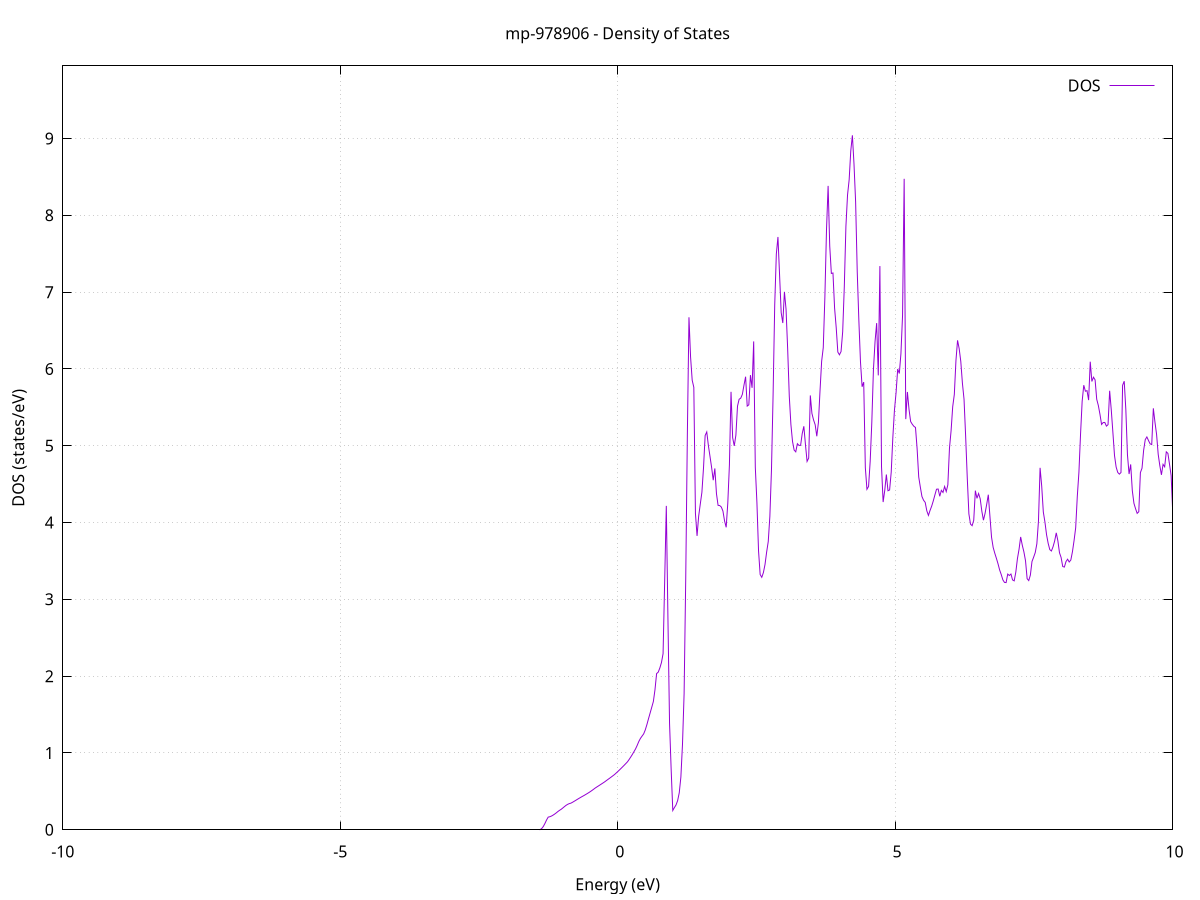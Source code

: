set title 'mp-978906 - Density of States'
set xlabel 'Energy (eV)'
set ylabel 'DOS (states/eV)'
set grid
set xrange [-10:10]
set yrange [0:9.946]
set xzeroaxis lt -1
set terminal png size 800,600
set output 'mp-978906_dos_gnuplot.png'
plot '-' using 1:2 with lines title 'DOS'
-39.774800 0.000000
-39.745600 0.000000
-39.716400 0.000000
-39.687300 0.000000
-39.658100 0.000000
-39.629000 0.000000
-39.599800 0.000000
-39.570600 0.000000
-39.541500 0.000000
-39.512300 0.000000
-39.483200 0.000000
-39.454000 0.000000
-39.424800 0.000000
-39.395700 0.000000
-39.366500 0.000000
-39.337300 0.000000
-39.308200 0.000000
-39.279000 0.000000
-39.249900 0.000000
-39.220700 0.000000
-39.191500 0.000000
-39.162400 0.000000
-39.133200 0.000000
-39.104000 0.000000
-39.074900 0.000000
-39.045700 0.000000
-39.016600 0.000000
-38.987400 0.000000
-38.958200 0.000000
-38.929100 0.000000
-38.899900 0.000000
-38.870700 0.000000
-38.841600 0.000000
-38.812400 0.000000
-38.783300 0.000000
-38.754100 0.000000
-38.724900 0.000000
-38.695800 0.000000
-38.666600 0.000000
-38.637500 0.000000
-38.608300 0.000000
-38.579100 0.000000
-38.550000 0.000000
-38.520800 0.000000
-38.491600 0.000000
-38.462500 0.000000
-38.433300 0.000000
-38.404200 0.000000
-38.375000 0.000000
-38.345800 0.000000
-38.316700 0.000000
-38.287500 0.000000
-38.258300 0.000000
-38.229200 0.000000
-38.200000 0.000000
-38.170900 0.000000
-38.141700 0.000000
-38.112500 0.000000
-38.083400 0.000000
-38.054200 0.000000
-38.025100 0.000000
-37.995900 0.000000
-37.966700 0.000000
-37.937600 0.000000
-37.908400 0.000000
-37.879200 0.000000
-37.850100 0.000000
-37.820900 0.000000
-37.791800 0.000000
-37.762600 0.000000
-37.733400 0.000000
-37.704300 0.000000
-37.675100 0.000000
-37.645900 0.000000
-37.616800 0.000000
-37.587600 0.000000
-37.558500 0.000000
-37.529300 0.000000
-37.500100 0.000000
-37.471000 0.000000
-37.441800 0.000000
-37.412600 0.000000
-37.383500 0.000000
-37.354300 0.000000
-37.325200 0.000000
-37.296000 0.000000
-37.266800 0.000000
-37.237700 0.000000
-37.208500 0.000000
-37.179400 0.000000
-37.150200 0.000000
-37.121000 3.812500
-37.091900 32.542500
-37.062700 7.372000
-37.033500 96.066900
-37.004400 0.000000
-36.975200 0.000000
-36.946100 0.000000
-36.916900 0.000000
-36.887700 0.000000
-36.858600 0.000000
-36.829400 0.000000
-36.800200 0.000000
-36.771100 0.000000
-36.741900 0.000000
-36.712800 0.000000
-36.683600 0.000000
-36.654400 0.000000
-36.625300 0.000000
-36.596100 0.000000
-36.567000 0.000000
-36.537800 0.000000
-36.508600 0.000000
-36.479500 0.000000
-36.450300 0.000000
-36.421100 0.000000
-36.392000 0.000000
-36.362800 0.000000
-36.333700 0.000000
-36.304500 0.000000
-36.275300 0.000000
-36.246200 0.000000
-36.217000 0.000000
-36.187800 0.000000
-36.158700 0.000000
-36.129500 0.000000
-36.100400 0.000000
-36.071200 0.000000
-36.042000 0.000000
-36.012900 0.000000
-35.983700 0.000000
-35.954500 0.000000
-35.925400 0.000000
-35.896200 0.000000
-35.867100 0.000000
-35.837900 0.000000
-35.808700 0.000000
-35.779600 0.000000
-35.750400 0.000000
-35.721300 0.000000
-35.692100 0.000000
-35.662900 0.000000
-35.633800 0.000000
-35.604600 0.000000
-35.575400 0.000000
-35.546300 0.000000
-35.517100 0.000000
-35.488000 0.000000
-35.458800 0.000000
-35.429600 0.000000
-35.400500 0.000000
-35.371300 0.000000
-35.342100 0.000000
-35.313000 0.000000
-35.283800 0.000000
-35.254700 0.000000
-35.225500 0.000000
-35.196300 0.000000
-35.167200 0.000000
-35.138000 0.000000
-35.108900 0.000000
-35.079700 0.000000
-35.050500 0.000000
-35.021400 0.000000
-34.992200 0.000000
-34.963000 0.000000
-34.933900 0.000000
-34.904700 0.000000
-34.875600 0.000000
-34.846400 0.000000
-34.817200 0.000000
-34.788100 0.000000
-34.758900 0.000000
-34.729700 0.000000
-34.700600 0.000000
-34.671400 0.000000
-34.642300 0.000000
-34.613100 0.000000
-34.583900 0.000000
-34.554800 0.000000
-34.525600 0.000000
-34.496400 0.000000
-34.467300 0.000000
-34.438100 0.000000
-34.409000 0.000000
-34.379800 0.000000
-34.350600 0.000000
-34.321500 0.000000
-34.292300 0.000000
-34.263200 0.000000
-34.234000 0.000000
-34.204800 0.000000
-34.175700 0.000000
-34.146500 0.000000
-34.117300 0.000000
-34.088200 0.000000
-34.059000 0.000000
-34.029900 0.000000
-34.000700 0.000000
-33.971500 0.000000
-33.942400 0.000000
-33.913200 0.000000
-33.884000 0.000000
-33.854900 0.000000
-33.825700 0.000000
-33.796600 0.000000
-33.767400 0.000000
-33.738200 0.000000
-33.709100 0.000000
-33.679900 0.000000
-33.650800 0.000000
-33.621600 0.000000
-33.592400 0.000000
-33.563300 0.000000
-33.534100 0.000000
-33.504900 0.000000
-33.475800 0.000000
-33.446600 0.000000
-33.417500 0.000000
-33.388300 0.000000
-33.359100 0.000000
-33.330000 0.000000
-33.300800 0.000000
-33.271600 0.000000
-33.242500 0.000000
-33.213300 0.000000
-33.184200 0.000000
-33.155000 0.000000
-33.125800 0.000000
-33.096700 0.000000
-33.067500 0.000000
-33.038300 0.000000
-33.009200 0.000000
-32.980000 0.000000
-32.950900 0.000000
-32.921700 0.000000
-32.892500 0.000000
-32.863400 0.000000
-32.834200 0.000000
-32.805100 0.000000
-32.775900 0.000000
-32.746700 0.000000
-32.717600 0.000000
-32.688400 0.000000
-32.659200 0.000000
-32.630100 0.000000
-32.600900 0.000000
-32.571800 0.000000
-32.542600 0.000000
-32.513400 0.000000
-32.484300 0.000000
-32.455100 0.000000
-32.425900 0.000000
-32.396800 0.000000
-32.367600 0.000000
-32.338500 0.000000
-32.309300 0.000000
-32.280100 0.000000
-32.251000 0.000000
-32.221800 0.000000
-32.192700 0.000000
-32.163500 0.000000
-32.134300 0.000000
-32.105200 0.000000
-32.076000 0.000000
-32.046800 0.000000
-32.017700 0.000000
-31.988500 0.000000
-31.959400 0.000000
-31.930200 0.000000
-31.901000 0.000000
-31.871900 0.000000
-31.842700 0.000000
-31.813500 0.000000
-31.784400 0.000000
-31.755200 0.000000
-31.726100 0.000000
-31.696900 0.000000
-31.667700 0.000000
-31.638600 0.000000
-31.609400 0.000000
-31.580200 0.000000
-31.551100 0.000000
-31.521900 0.000000
-31.492800 0.000000
-31.463600 0.000000
-31.434400 0.000000
-31.405300 0.000000
-31.376100 0.000000
-31.347000 0.000000
-31.317800 0.000000
-31.288600 0.000000
-31.259500 0.000000
-31.230300 0.000000
-31.201100 0.000000
-31.172000 0.000000
-31.142800 0.000000
-31.113700 0.000000
-31.084500 0.000000
-31.055300 0.000000
-31.026200 0.000000
-30.997000 0.000000
-30.967800 0.000000
-30.938700 0.000000
-30.909500 0.000000
-30.880400 0.000000
-30.851200 0.000000
-30.822000 0.000000
-30.792900 0.000000
-30.763700 0.000000
-30.734600 0.000000
-30.705400 0.000000
-30.676200 0.000000
-30.647100 0.000000
-30.617900 0.000000
-30.588700 0.000000
-30.559600 0.000000
-30.530400 0.000000
-30.501300 0.000000
-30.472100 0.000000
-30.442900 0.000000
-30.413800 0.000000
-30.384600 0.000000
-30.355400 0.000000
-30.326300 0.000000
-30.297100 0.000000
-30.268000 0.000000
-30.238800 0.000000
-30.209600 0.000000
-30.180500 0.000000
-30.151300 0.000000
-30.122100 0.000000
-30.093000 0.000000
-30.063800 0.000000
-30.034700 0.000000
-30.005500 0.000000
-29.976300 0.000000
-29.947200 0.000000
-29.918000 0.000000
-29.888900 0.000000
-29.859700 0.000000
-29.830500 0.000000
-29.801400 0.000000
-29.772200 0.000000
-29.743000 0.000000
-29.713900 0.000000
-29.684700 0.000000
-29.655600 0.000000
-29.626400 0.000000
-29.597200 0.000000
-29.568100 0.000000
-29.538900 0.000000
-29.509700 0.000000
-29.480600 0.000000
-29.451400 0.000000
-29.422300 0.000000
-29.393100 0.000000
-29.363900 0.000000
-29.334800 0.000000
-29.305600 0.000000
-29.276500 0.000000
-29.247300 0.000000
-29.218100 0.000000
-29.189000 0.000000
-29.159800 0.000000
-29.130600 0.000000
-29.101500 0.000000
-29.072300 0.000000
-29.043200 0.000000
-29.014000 0.000000
-28.984800 0.000000
-28.955700 0.000000
-28.926500 0.000000
-28.897300 0.000000
-28.868200 0.000000
-28.839000 0.000000
-28.809900 0.000000
-28.780700 0.000000
-28.751500 0.000000
-28.722400 0.000000
-28.693200 0.000000
-28.664000 0.000000
-28.634900 0.000000
-28.605700 0.000000
-28.576600 0.000000
-28.547400 0.000000
-28.518200 0.000000
-28.489100 0.000000
-28.459900 0.000000
-28.430800 0.000000
-28.401600 0.000000
-28.372400 0.000000
-28.343300 0.000000
-28.314100 0.000000
-28.284900 0.000000
-28.255800 0.000000
-28.226600 0.000000
-28.197500 0.000000
-28.168300 0.000000
-28.139100 0.000000
-28.110000 0.000000
-28.080800 0.000000
-28.051600 0.000000
-28.022500 0.000000
-27.993300 0.000000
-27.964200 0.000000
-27.935000 0.000000
-27.905800 0.000000
-27.876700 0.000000
-27.847500 0.000000
-27.818400 0.000000
-27.789200 0.000000
-27.760000 0.000000
-27.730900 0.000000
-27.701700 0.000000
-27.672500 0.000000
-27.643400 0.000000
-27.614200 0.000000
-27.585100 0.000000
-27.555900 0.000000
-27.526700 0.000000
-27.497600 0.000000
-27.468400 0.000000
-27.439200 0.000000
-27.410100 0.000000
-27.380900 0.000000
-27.351800 0.000000
-27.322600 0.000000
-27.293400 0.000000
-27.264300 0.000000
-27.235100 0.000000
-27.205900 0.000000
-27.176800 0.000000
-27.147600 0.000000
-27.118500 0.000000
-27.089300 0.000000
-27.060100 0.000000
-27.031000 0.000000
-27.001800 0.000000
-26.972700 0.000000
-26.943500 0.000000
-26.914300 0.000000
-26.885200 0.000000
-26.856000 0.000000
-26.826800 0.000000
-26.797700 0.000000
-26.768500 0.000000
-26.739400 0.000000
-26.710200 0.000000
-26.681000 0.000000
-26.651900 0.000000
-26.622700 0.000000
-26.593500 0.000000
-26.564400 0.000000
-26.535200 0.000000
-26.506100 0.000000
-26.476900 0.000000
-26.447700 0.000000
-26.418600 0.000000
-26.389400 0.000000
-26.360300 0.000000
-26.331100 0.000000
-26.301900 0.000000
-26.272800 0.000000
-26.243600 0.000000
-26.214400 0.000000
-26.185300 0.000000
-26.156100 0.000000
-26.127000 0.000000
-26.097800 0.000000
-26.068600 0.000000
-26.039500 0.000000
-26.010300 0.000000
-25.981100 0.000000
-25.952000 0.000000
-25.922800 0.000000
-25.893700 0.000000
-25.864500 0.000000
-25.835300 0.000000
-25.806200 0.000000
-25.777000 0.000000
-25.747800 0.000000
-25.718700 0.000000
-25.689500 0.000000
-25.660400 0.000000
-25.631200 0.000000
-25.602000 0.000000
-25.572900 0.000000
-25.543700 0.000000
-25.514600 0.000000
-25.485400 0.000000
-25.456200 0.000000
-25.427100 0.000000
-25.397900 0.000000
-25.368700 0.000000
-25.339600 0.000000
-25.310400 0.000000
-25.281300 0.000000
-25.252100 0.000000
-25.222900 0.000000
-25.193800 0.000000
-25.164600 0.000000
-25.135400 0.000000
-25.106300 0.000000
-25.077100 0.000000
-25.048000 0.000000
-25.018800 0.000000
-24.989600 0.000000
-24.960500 0.000000
-24.931300 0.000000
-24.902200 0.000000
-24.873000 0.000000
-24.843800 0.000000
-24.814700 0.000000
-24.785500 0.000000
-24.756300 0.000000
-24.727200 0.000000
-24.698000 0.000000
-24.668900 0.000000
-24.639700 0.000000
-24.610500 0.000000
-24.581400 0.000000
-24.552200 0.000000
-24.523000 0.000000
-24.493900 0.000000
-24.464700 0.000000
-24.435600 0.000000
-24.406400 0.000000
-24.377200 0.000000
-24.348100 0.000000
-24.318900 0.000000
-24.289700 0.000000
-24.260600 0.000000
-24.231400 0.000000
-24.202300 0.000000
-24.173100 0.000000
-24.143900 0.000000
-24.114800 0.000000
-24.085600 0.000000
-24.056500 0.000000
-24.027300 0.000000
-23.998100 0.000000
-23.969000 0.000000
-23.939800 0.000000
-23.910600 0.000000
-23.881500 0.000000
-23.852300 0.000000
-23.823200 0.000000
-23.794000 0.000000
-23.764800 0.000000
-23.735700 0.000000
-23.706500 0.000000
-23.677300 0.000000
-23.648200 0.000000
-23.619000 0.000000
-23.589900 0.000000
-23.560700 0.000000
-23.531500 0.000000
-23.502400 0.000000
-23.473200 0.000000
-23.444100 0.000000
-23.414900 0.000000
-23.385700 0.000000
-23.356600 0.000000
-23.327400 0.000000
-23.298200 0.000000
-23.269100 0.000000
-23.239900 0.000000
-23.210800 0.000000
-23.181600 0.000000
-23.152400 0.000000
-23.123300 0.000000
-23.094100 0.000000
-23.064900 0.000000
-23.035800 0.000000
-23.006600 0.000000
-22.977500 0.000000
-22.948300 0.000000
-22.919100 0.000000
-22.890000 0.000000
-22.860800 0.000000
-22.831600 0.000000
-22.802500 0.000000
-22.773300 0.000000
-22.744200 0.000000
-22.715000 0.000000
-22.685800 0.000000
-22.656700 0.000000
-22.627500 0.000000
-22.598400 0.000000
-22.569200 0.000000
-22.540000 0.000000
-22.510900 0.000000
-22.481700 0.000000
-22.452500 0.000000
-22.423400 0.000000
-22.394200 0.000000
-22.365100 0.000000
-22.335900 0.000000
-22.306700 0.000000
-22.277600 0.000000
-22.248400 0.000000
-22.219200 0.000000
-22.190100 0.000000
-22.160900 0.000000
-22.131800 0.000000
-22.102600 0.000000
-22.073400 0.000000
-22.044300 0.000000
-22.015100 0.000000
-21.986000 0.000000
-21.956800 0.000000
-21.927600 0.000000
-21.898500 0.000000
-21.869300 0.000000
-21.840100 0.000000
-21.811000 0.000000
-21.781800 0.000000
-21.752700 0.000000
-21.723500 0.000000
-21.694300 0.000000
-21.665200 0.000000
-21.636000 0.000000
-21.606800 0.000000
-21.577700 0.000000
-21.548500 0.000000
-21.519400 0.000000
-21.490200 0.000000
-21.461000 0.000000
-21.431900 0.000000
-21.402700 0.000000
-21.373500 0.000000
-21.344400 0.000000
-21.315200 0.000000
-21.286100 0.000000
-21.256900 0.000000
-21.227700 0.000000
-21.198600 0.000000
-21.169400 0.000000
-21.140300 0.000000
-21.111100 0.000000
-21.081900 0.000000
-21.052800 0.000000
-21.023600 0.000000
-20.994400 0.000000
-20.965300 0.000000
-20.936100 0.000000
-20.907000 0.000000
-20.877800 0.000000
-20.848600 0.000000
-20.819500 0.000000
-20.790300 0.000000
-20.761100 0.000000
-20.732000 0.000000
-20.702800 0.000000
-20.673700 0.000000
-20.644500 0.000000
-20.615300 0.000000
-20.586200 0.000000
-20.557000 0.000000
-20.527900 0.000000
-20.498700 0.000000
-20.469500 0.000000
-20.440400 0.000000
-20.411200 0.000000
-20.382000 0.000000
-20.352900 0.000000
-20.323700 0.000000
-20.294600 311.128800
-20.265400 0.000000
-20.236200 0.000000
-20.207100 0.000000
-20.177900 0.000000
-20.148700 0.000000
-20.119600 0.000000
-20.090400 0.000000
-20.061300 0.000000
-20.032100 0.000000
-20.002900 0.000000
-19.973800 0.000000
-19.944600 0.000000
-19.915400 0.000000
-19.886300 0.000000
-19.857100 0.000000
-19.828000 0.000000
-19.798800 0.000000
-19.769600 0.000000
-19.740500 0.000000
-19.711300 0.000000
-19.682200 0.000000
-19.653000 0.000000
-19.623800 0.000000
-19.594700 0.000000
-19.565500 0.000000
-19.536300 0.000000
-19.507200 0.000000
-19.478000 0.000000
-19.448900 0.000000
-19.419700 0.000000
-19.390500 0.000000
-19.361400 0.000000
-19.332200 0.000000
-19.303000 0.000000
-19.273900 0.000000
-19.244700 0.000000
-19.215600 0.000000
-19.186400 0.000000
-19.157200 0.000000
-19.128100 0.000000
-19.098900 0.000000
-19.069800 0.000000
-19.040600 0.000000
-19.011400 0.000000
-18.982300 0.000000
-18.953100 0.000000
-18.923900 0.000000
-18.894800 0.000000
-18.865600 0.000000
-18.836500 0.000000
-18.807300 0.000000
-18.778100 0.000000
-18.749000 0.000000
-18.719800 0.000000
-18.690600 0.000000
-18.661500 0.000000
-18.632300 0.000000
-18.603200 0.000000
-18.574000 0.000000
-18.544800 0.000000
-18.515700 0.000000
-18.486500 0.000000
-18.457400 0.000000
-18.428200 0.000000
-18.399000 0.000000
-18.369900 0.000000
-18.340700 0.000000
-18.311500 0.000000
-18.282400 0.000000
-18.253200 0.000000
-18.224100 0.000000
-18.194900 0.000000
-18.165700 0.000000
-18.136600 0.000000
-18.107400 0.000000
-18.078200 0.000000
-18.049100 0.000000
-18.019900 0.000000
-17.990800 0.000000
-17.961600 0.000000
-17.932400 0.000000
-17.903300 0.000000
-17.874100 0.000000
-17.844900 0.000000
-17.815800 0.000000
-17.786600 0.000000
-17.757500 0.000000
-17.728300 0.000000
-17.699100 0.000000
-17.670000 0.000000
-17.640800 0.000000
-17.611700 0.000000
-17.582500 0.000000
-17.553300 0.000000
-17.524200 0.000000
-17.495000 0.000000
-17.465800 0.000000
-17.436700 0.000000
-17.407500 0.000000
-17.378400 0.000000
-17.349200 0.000000
-17.320000 0.000000
-17.290900 0.000000
-17.261700 0.000000
-17.232500 0.000000
-17.203400 0.000000
-17.174200 0.000000
-17.145100 0.000000
-17.115900 0.000000
-17.086700 5.254600
-17.057600 6.372500
-17.028400 8.262700
-16.999300 15.460000
-16.970100 17.536000
-16.940900 20.964200
-16.911800 20.530200
-16.882600 25.375600
-16.853400 28.435200
-16.824300 31.045600
-16.795100 18.021500
-16.766000 6.447300
-16.736800 10.710300
-16.707600 20.109900
-16.678500 21.304500
-16.649300 16.212800
-16.620100 24.222500
-16.591000 27.471800
-16.561800 22.406700
-16.532700 24.038500
-16.503500 18.926400
-16.474300 26.835500
-16.445200 37.973000
-16.416000 25.794400
-16.386800 33.434700
-16.357700 53.871600
-16.328500 37.955400
-16.299400 0.000000
-16.270200 0.000000
-16.241000 0.000000
-16.211900 0.000000
-16.182700 0.000000
-16.153600 0.000000
-16.124400 0.000000
-16.095200 0.000000
-16.066100 0.000000
-16.036900 0.000000
-16.007700 0.000000
-15.978600 0.000000
-15.949400 0.000000
-15.920300 0.000000
-15.891100 0.000000
-15.861900 0.000000
-15.832800 0.000000
-15.803600 0.000000
-15.774400 0.000000
-15.745300 0.000000
-15.716100 0.000000
-15.687000 0.000000
-15.657800 0.000000
-15.628600 0.000000
-15.599500 0.000000
-15.570300 0.000000
-15.541200 0.000000
-15.512000 0.000000
-15.482800 0.000000
-15.453700 0.000000
-15.424500 0.000000
-15.395300 0.000000
-15.366200 0.000000
-15.337000 0.000000
-15.307900 0.000000
-15.278700 0.000000
-15.249500 0.000000
-15.220400 0.000000
-15.191200 0.000000
-15.162000 0.000000
-15.132900 0.000000
-15.103700 0.000000
-15.074600 0.000000
-15.045400 0.000000
-15.016200 0.000000
-14.987100 0.000000
-14.957900 0.000000
-14.928700 0.000000
-14.899600 0.000000
-14.870400 0.000000
-14.841300 0.000000
-14.812100 0.000000
-14.782900 0.000000
-14.753800 0.000000
-14.724600 0.000000
-14.695500 0.000000
-14.666300 0.000000
-14.637100 0.000000
-14.608000 0.000000
-14.578800 0.000000
-14.549600 0.000000
-14.520500 0.000000
-14.491300 0.000000
-14.462200 0.000000
-14.433000 0.000000
-14.403800 0.000000
-14.374700 0.000000
-14.345500 0.000000
-14.316300 0.000000
-14.287200 0.000000
-14.258000 0.000000
-14.228900 0.000000
-14.199700 0.000000
-14.170500 0.000000
-14.141400 0.000000
-14.112200 0.000000
-14.083100 0.000000
-14.053900 0.000000
-14.024700 0.000000
-13.995600 0.000000
-13.966400 0.000000
-13.937200 0.000000
-13.908100 0.000000
-13.878900 0.000000
-13.849800 0.000000
-13.820600 0.000000
-13.791400 0.000000
-13.762300 0.000000
-13.733100 0.000000
-13.703900 0.000000
-13.674800 0.000000
-13.645600 0.000000
-13.616500 0.000000
-13.587300 0.000000
-13.558100 0.000000
-13.529000 0.000000
-13.499800 0.000000
-13.470600 0.000000
-13.441500 0.000000
-13.412300 0.000000
-13.383200 0.000000
-13.354000 0.000000
-13.324800 0.000000
-13.295700 0.000000
-13.266500 0.000000
-13.237400 0.000000
-13.208200 0.000000
-13.179000 0.000000
-13.149900 0.000000
-13.120700 0.000000
-13.091500 0.000000
-13.062400 0.000000
-13.033200 0.000000
-13.004100 0.000000
-12.974900 0.000000
-12.945700 0.000000
-12.916600 0.000000
-12.887400 0.000000
-12.858200 0.000000
-12.829100 0.000000
-12.799900 0.000000
-12.770800 0.000000
-12.741600 0.000000
-12.712400 0.000000
-12.683300 0.000000
-12.654100 0.000000
-12.625000 0.000000
-12.595800 0.000000
-12.566600 0.000000
-12.537500 0.000000
-12.508300 0.000000
-12.479100 0.000000
-12.450000 0.000000
-12.420800 0.000000
-12.391700 0.000000
-12.362500 0.000000
-12.333300 0.000000
-12.304200 0.000000
-12.275000 0.000000
-12.245800 0.000000
-12.216700 0.000000
-12.187500 0.000000
-12.158400 0.000000
-12.129200 0.000000
-12.100000 0.000000
-12.070900 0.000000
-12.041700 0.000000
-12.012500 0.000000
-11.983400 0.000000
-11.954200 0.000000
-11.925100 0.000000
-11.895900 0.000000
-11.866700 0.000000
-11.837600 0.000000
-11.808400 0.000000
-11.779300 0.000000
-11.750100 0.000000
-11.720900 0.000000
-11.691800 0.000000
-11.662600 0.000000
-11.633400 0.000000
-11.604300 0.000000
-11.575100 0.000000
-11.546000 0.000000
-11.516800 0.000000
-11.487600 0.000000
-11.458500 0.000000
-11.429300 0.000000
-11.400100 0.000000
-11.371000 0.000000
-11.341800 0.000000
-11.312700 0.000000
-11.283500 0.000000
-11.254300 0.000000
-11.225200 0.000000
-11.196000 0.000000
-11.166900 0.000000
-11.137700 0.000000
-11.108500 0.000000
-11.079400 0.000000
-11.050200 0.000000
-11.021000 0.000000
-10.991900 0.000000
-10.962700 0.000000
-10.933600 0.000000
-10.904400 0.000000
-10.875200 0.000000
-10.846100 0.000000
-10.816900 0.000000
-10.787700 0.000000
-10.758600 0.000000
-10.729400 0.000000
-10.700300 0.000000
-10.671100 0.000000
-10.641900 0.000000
-10.612800 0.000000
-10.583600 0.000000
-10.554400 0.000000
-10.525300 0.000000
-10.496100 0.000000
-10.467000 0.000000
-10.437800 0.000000
-10.408600 0.000000
-10.379500 0.000000
-10.350300 0.000000
-10.321200 0.000000
-10.292000 0.000000
-10.262800 0.000000
-10.233700 0.000000
-10.204500 0.000000
-10.175300 0.000000
-10.146200 0.000000
-10.117000 0.000000
-10.087900 0.000000
-10.058700 0.000000
-10.029500 0.000000
-10.000400 0.000000
-9.971200 0.000000
-9.942000 0.000000
-9.912900 0.000000
-9.883700 0.000000
-9.854600 0.000000
-9.825400 0.000000
-9.796200 0.000000
-9.767100 0.000000
-9.737900 0.000000
-9.708800 0.000000
-9.679600 0.000000
-9.650400 0.000000
-9.621300 0.000000
-9.592100 0.000000
-9.562900 0.000000
-9.533800 0.000000
-9.504600 0.000000
-9.475500 0.000000
-9.446300 0.000000
-9.417100 0.000000
-9.388000 0.000000
-9.358800 0.000000
-9.329600 0.000000
-9.300500 0.000000
-9.271300 0.000000
-9.242200 0.000000
-9.213000 0.000000
-9.183800 0.000000
-9.154700 0.000000
-9.125500 0.000000
-9.096300 0.000000
-9.067200 0.000000
-9.038000 0.000000
-9.008900 0.000000
-8.979700 0.000000
-8.950500 0.000000
-8.921400 0.000000
-8.892200 0.000000
-8.863100 0.000000
-8.833900 0.000000
-8.804700 0.000000
-8.775600 0.000000
-8.746400 0.000000
-8.717200 0.000000
-8.688100 0.000000
-8.658900 0.000000
-8.629800 0.000000
-8.600600 0.000000
-8.571400 0.000000
-8.542300 0.000000
-8.513100 0.000000
-8.483900 0.000000
-8.454800 0.000000
-8.425600 0.000000
-8.396500 0.000000
-8.367300 0.000000
-8.338100 0.000000
-8.309000 0.000000
-8.279800 0.000000
-8.250700 0.000000
-8.221500 0.000000
-8.192300 0.000000
-8.163200 0.000000
-8.134000 0.000000
-8.104800 0.000000
-8.075700 0.000000
-8.046500 0.000000
-8.017400 0.000000
-7.988200 0.000000
-7.959000 0.000000
-7.929900 0.000000
-7.900700 0.000000
-7.871500 0.000000
-7.842400 0.000000
-7.813200 0.000000
-7.784100 0.000000
-7.754900 0.000000
-7.725700 0.000000
-7.696600 0.000000
-7.667400 0.000000
-7.638200 0.000000
-7.609100 0.000000
-7.579900 0.000000
-7.550800 0.000000
-7.521600 0.000000
-7.492400 0.000000
-7.463300 0.000000
-7.434100 0.000000
-7.405000 0.000000
-7.375800 0.000000
-7.346600 0.000000
-7.317500 0.000000
-7.288300 0.000000
-7.259100 0.000000
-7.230000 0.000000
-7.200800 0.000000
-7.171700 0.000000
-7.142500 0.000000
-7.113300 0.000000
-7.084200 0.000000
-7.055000 0.000000
-7.025800 0.000000
-6.996700 0.000000
-6.967500 0.000000
-6.938400 0.000000
-6.909200 0.000000
-6.880000 0.000000
-6.850900 0.000000
-6.821700 0.000000
-6.792600 0.000000
-6.763400 0.000000
-6.734200 0.000000
-6.705100 0.000000
-6.675900 0.000000
-6.646700 0.000000
-6.617600 0.000000
-6.588400 0.000000
-6.559300 0.000000
-6.530100 0.000000
-6.500900 0.000000
-6.471800 0.000000
-6.442600 0.000000
-6.413400 0.000000
-6.384300 0.000000
-6.355100 0.000000
-6.326000 0.000000
-6.296800 0.000000
-6.267600 0.000000
-6.238500 0.000000
-6.209300 0.000000
-6.180100 0.000000
-6.151000 0.000000
-6.121800 0.000000
-6.092700 0.000000
-6.063500 0.000000
-6.034300 0.000000
-6.005200 0.000000
-5.976000 0.000000
-5.946900 0.000000
-5.917700 0.000000
-5.888500 0.000000
-5.859400 0.000000
-5.830200 0.000000
-5.801000 0.000000
-5.771900 0.000000
-5.742700 0.000000
-5.713600 0.000000
-5.684400 0.000000
-5.655200 0.000000
-5.626100 0.000000
-5.596900 0.000000
-5.567700 0.000000
-5.538600 0.000000
-5.509400 0.000000
-5.480300 0.000000
-5.451100 0.000000
-5.421900 0.000000
-5.392800 0.000000
-5.363600 0.000000
-5.334500 0.000000
-5.305300 0.000000
-5.276100 0.000000
-5.247000 0.000000
-5.217800 0.000000
-5.188600 0.000000
-5.159500 0.000000
-5.130300 0.000000
-5.101200 0.000000
-5.072000 0.000000
-5.042800 0.000000
-5.013700 0.000000
-4.984500 0.000000
-4.955300 0.000000
-4.926200 0.000000
-4.897000 0.000000
-4.867900 0.000000
-4.838700 0.000000
-4.809500 0.000000
-4.780400 0.000000
-4.751200 0.000000
-4.722000 0.000000
-4.692900 0.000000
-4.663700 0.000000
-4.634600 0.000000
-4.605400 0.000000
-4.576200 0.000000
-4.547100 0.000000
-4.517900 0.000000
-4.488800 0.000000
-4.459600 0.000000
-4.430400 0.000000
-4.401300 0.000000
-4.372100 0.000000
-4.342900 0.000000
-4.313800 0.000000
-4.284600 0.000000
-4.255500 0.000000
-4.226300 0.000000
-4.197100 0.000000
-4.168000 0.000000
-4.138800 0.000000
-4.109600 0.000000
-4.080500 0.000000
-4.051300 0.000000
-4.022200 0.000000
-3.993000 0.000000
-3.963800 0.000000
-3.934700 0.000000
-3.905500 0.000000
-3.876400 0.000000
-3.847200 0.000000
-3.818000 0.000000
-3.788900 0.000000
-3.759700 0.000000
-3.730500 0.000000
-3.701400 0.000000
-3.672200 0.000000
-3.643100 0.000000
-3.613900 0.000000
-3.584700 0.000000
-3.555600 0.000000
-3.526400 0.000000
-3.497200 0.000000
-3.468100 0.000000
-3.438900 0.000000
-3.409800 0.000000
-3.380600 0.000000
-3.351400 0.000000
-3.322300 0.000000
-3.293100 0.000000
-3.263900 0.000000
-3.234800 0.000000
-3.205600 0.000000
-3.176500 0.000000
-3.147300 0.000000
-3.118100 0.000000
-3.089000 0.000000
-3.059800 0.000000
-3.030700 0.000000
-3.001500 0.000000
-2.972300 0.000000
-2.943200 0.000000
-2.914000 0.000000
-2.884800 0.000000
-2.855700 0.000000
-2.826500 0.000000
-2.797400 0.000000
-2.768200 0.000000
-2.739000 0.000000
-2.709900 0.000000
-2.680700 0.000000
-2.651500 0.000000
-2.622400 0.000000
-2.593200 0.000000
-2.564100 0.000000
-2.534900 0.000000
-2.505700 0.000000
-2.476600 0.000000
-2.447400 0.000000
-2.418300 0.000000
-2.389100 0.000000
-2.359900 0.000000
-2.330800 0.000000
-2.301600 0.000000
-2.272400 0.000000
-2.243300 0.000000
-2.214100 0.000000
-2.185000 0.000000
-2.155800 0.000000
-2.126600 0.000000
-2.097500 0.000000
-2.068300 0.000000
-2.039100 0.000000
-2.010000 0.000000
-1.980800 0.000000
-1.951700 0.000000
-1.922500 0.000000
-1.893300 0.000000
-1.864200 0.000000
-1.835000 0.000000
-1.805800 0.000000
-1.776700 0.000000
-1.747500 0.000000
-1.718400 0.000000
-1.689200 0.000000
-1.660000 0.000000
-1.630900 0.000000
-1.601700 0.000000
-1.572600 0.000000
-1.543400 0.000000
-1.514200 0.000000
-1.485100 0.000000
-1.455900 0.000000
-1.426700 0.000000
-1.397600 0.002300
-1.368400 0.016400
-1.339300 0.043200
-1.310100 0.082800
-1.280900 0.127900
-1.251800 0.164800
-1.222600 0.169800
-1.193400 0.178400
-1.164300 0.190500
-1.135100 0.204400
-1.106000 0.220100
-1.076800 0.237600
-1.047600 0.253000
-1.018500 0.266200
-0.989300 0.283200
-0.960200 0.300600
-0.931000 0.317500
-0.901800 0.330800
-0.872700 0.340400
-0.843500 0.346300
-0.814300 0.357500
-0.785200 0.370000
-0.756000 0.382800
-0.726900 0.395900
-0.697700 0.408600
-0.668500 0.421000
-0.639400 0.433000
-0.610200 0.444600
-0.581000 0.457000
-0.551900 0.469600
-0.522700 0.482600
-0.493600 0.496400
-0.464400 0.511000
-0.435200 0.526500
-0.406100 0.542500
-0.376900 0.556400
-0.347700 0.570000
-0.318600 0.583600
-0.289400 0.597400
-0.260300 0.611100
-0.231100 0.625300
-0.201900 0.641300
-0.172800 0.656500
-0.143600 0.671800
-0.114500 0.687300
-0.085300 0.703200
-0.056100 0.719200
-0.027000 0.738500
0.002200 0.757900
0.031400 0.778000
0.060500 0.798600
0.089700 0.819500
0.118800 0.840800
0.148000 0.862600
0.177200 0.884900
0.206300 0.914700
0.235500 0.946800
0.264700 0.980500
0.293800 1.016600
0.323000 1.053300
0.352100 1.098600
0.381300 1.149400
0.410500 1.189500
0.439600 1.219300
0.468800 1.248300
0.497900 1.300000
0.527100 1.369100
0.556300 1.446200
0.585400 1.520500
0.614600 1.595000
0.643800 1.670000
0.672900 1.823200
0.702100 2.033800
0.731200 2.051800
0.760400 2.106600
0.789600 2.177100
0.818700 2.292300
0.847900 3.250900
0.877100 4.217300
0.906200 2.759400
0.935400 1.385800
0.964500 0.784300
0.993700 0.251200
1.022900 0.289100
1.052000 0.322900
1.081200 0.379900
1.110300 0.481600
1.139500 0.686200
1.168700 1.112500
1.197800 1.772300
1.227000 3.269300
1.256200 5.134400
1.285300 6.672600
1.314500 6.153700
1.343600 5.853200
1.372800 5.760700
1.402000 4.119300
1.431100 3.826500
1.460300 4.084000
1.489500 4.241400
1.518600 4.394000
1.547800 4.715900
1.576900 5.132600
1.606100 5.179800
1.635300 5.002900
1.664400 4.861900
1.693600 4.717700
1.722800 4.551300
1.751900 4.704400
1.781100 4.375600
1.810200 4.224100
1.839400 4.221300
1.868600 4.202200
1.897700 4.149700
1.926900 4.021500
1.956000 3.938000
1.985200 4.253500
2.014400 4.750400
2.043500 5.702200
2.072700 5.105000
2.101900 4.997800
2.131000 5.137400
2.160200 5.515900
2.189300 5.605300
2.218500 5.619800
2.247700 5.669100
2.276800 5.788500
2.306000 5.899000
2.335200 5.516500
2.364300 5.532800
2.393500 5.919900
2.422600 5.754100
2.451800 6.358600
2.481000 4.721200
2.510100 4.260100
2.539300 3.631900
2.568400 3.323300
2.597600 3.287200
2.626800 3.348300
2.655900 3.453300
2.685100 3.614500
2.714300 3.752700
2.743400 4.080300
2.772600 4.692200
2.801700 5.664900
2.830900 6.833000
2.860100 7.498200
2.889200 7.718300
2.918400 7.224200
2.947600 6.731800
2.976700 6.598000
3.005900 7.003800
3.035000 6.778300
3.064200 6.261500
3.093400 5.645100
3.122500 5.277100
3.151700 5.056400
3.180900 4.943700
3.210000 4.920800
3.239200 5.026500
3.268300 5.004400
3.297500 5.005100
3.326700 5.158900
3.355800 5.253500
3.385000 5.014400
3.414100 4.796100
3.443300 4.840000
3.472500 5.655300
3.501600 5.420600
3.530800 5.336300
3.560000 5.273700
3.589100 5.123800
3.618300 5.301900
3.647400 5.716800
3.676600 6.100000
3.705800 6.277400
3.734900 6.935200
3.764100 7.809300
3.793300 8.383800
3.822400 7.601400
3.851600 7.243700
3.880700 7.249200
3.909900 6.793100
3.939100 6.538700
3.968200 6.220200
3.997400 6.184100
4.026500 6.227000
4.055700 6.484000
4.084900 7.068300
4.114000 7.856300
4.143200 8.264900
4.172400 8.462300
4.201500 8.838500
4.230700 9.042100
4.259800 8.667100
4.289000 8.174900
4.318200 7.264600
4.347300 6.632000
4.376500 6.092500
4.405700 5.768200
4.434800 5.828800
4.464000 4.715000
4.493100 4.433000
4.522300 4.470000
4.551500 4.797800
4.580600 5.302500
4.609800 5.987800
4.639000 6.355900
4.668100 6.596700
4.697300 5.916400
4.726400 7.339700
4.755600 4.728200
4.784800 4.266900
4.813900 4.418800
4.843100 4.625400
4.872200 4.414100
4.901400 4.424000
4.930600 4.657200
4.959700 5.109000
4.988900 5.463600
5.018100 5.692400
5.047200 5.998800
5.076400 5.941100
5.105500 6.198500
5.134700 6.693700
5.163900 8.475300
5.193000 5.347000
5.222200 5.700100
5.251400 5.473500
5.280500 5.315600
5.309700 5.280500
5.338800 5.253500
5.368000 5.237800
5.397200 4.962500
5.426300 4.593400
5.455500 4.461000
5.484600 4.338300
5.513800 4.290400
5.543000 4.262500
5.572100 4.152800
5.601300 4.093300
5.630500 4.157800
5.659600 4.213100
5.688800 4.282000
5.717900 4.359500
5.747100 4.434000
5.776300 4.436800
5.805400 4.342200
5.834600 4.419600
5.863800 4.392000
5.892900 4.469600
5.922100 4.403500
5.951200 4.491300
5.980400 4.967100
6.009600 5.196300
6.038700 5.508300
6.067900 5.668200
6.097100 6.108400
6.126200 6.372600
6.155400 6.264500
6.184500 6.097600
6.213700 5.814100
6.242900 5.605300
6.272000 5.122400
6.301200 4.581400
6.330300 4.113100
6.359500 3.979500
6.388700 3.959400
6.417800 4.029900
6.447000 4.415800
6.476200 4.315200
6.505300 4.377900
6.534500 4.308800
6.563600 4.148600
6.592800 4.030900
6.622000 4.119800
6.651100 4.236100
6.680300 4.362700
6.709500 4.082700
6.738600 3.809800
6.767800 3.676500
6.796900 3.601400
6.826100 3.534500
6.855300 3.463500
6.884400 3.383200
6.913600 3.322600
6.942700 3.253800
6.971900 3.220700
7.001100 3.218300
7.030200 3.329000
7.059400 3.310700
7.088600 3.329600
7.117700 3.252800
7.146900 3.240800
7.176000 3.353800
7.205200 3.530100
7.234400 3.652500
7.263500 3.812700
7.292700 3.705300
7.321900 3.618000
7.351000 3.502400
7.380200 3.268800
7.409300 3.244600
7.438500 3.316400
7.467700 3.492800
7.496800 3.548000
7.526000 3.608800
7.555200 3.722900
7.584300 4.019200
7.613500 4.712600
7.642600 4.475800
7.671800 4.137400
7.701000 4.006400
7.730100 3.841700
7.759300 3.728900
7.788400 3.647700
7.817600 3.629800
7.846800 3.684400
7.875900 3.759000
7.905100 3.866500
7.934300 3.761400
7.963400 3.606600
7.992600 3.544800
8.021700 3.427600
8.050900 3.420400
8.080100 3.491200
8.109200 3.522700
8.138400 3.486500
8.167600 3.512200
8.196700 3.620000
8.225900 3.765200
8.255000 3.932000
8.284200 4.341200
8.313400 4.654300
8.342500 5.147900
8.371700 5.577700
8.400800 5.788600
8.430000 5.710100
8.459200 5.717400
8.488300 5.594400
8.517500 6.094600
8.546700 5.837200
8.575800 5.892700
8.605000 5.857600
8.634100 5.605300
8.663300 5.524500
8.692500 5.410200
8.721600 5.277500
8.750800 5.302200
8.780000 5.303400
8.809100 5.255600
8.838300 5.274500
8.867400 5.715900
8.896600 5.465900
8.925800 5.171900
8.954900 4.873000
8.984100 4.723000
9.013300 4.652700
9.042400 4.630500
9.071600 4.651500
9.100700 5.787600
9.129900 5.840500
9.159100 5.469200
9.188200 4.883000
9.217400 4.631800
9.246500 4.757100
9.275700 4.416200
9.304900 4.251200
9.334000 4.181000
9.363200 4.119800
9.392400 4.140900
9.421500 4.650300
9.450700 4.707800
9.479800 4.940700
9.509000 5.079900
9.538200 5.114600
9.567300 5.068300
9.596500 5.024900
9.625700 5.015700
9.654800 5.487300
9.684000 5.306500
9.713100 5.148900
9.742300 4.888800
9.771500 4.741000
9.800600 4.621400
9.829800 4.757900
9.858900 4.725700
9.888100 4.920800
9.917300 4.900700
9.946400 4.758500
9.975600 4.611500
10.004800 4.119800
10.033900 3.684900
10.063100 3.642800
10.092200 3.378000
10.121400 3.248300
10.150600 3.008700
10.179700 2.806100
10.208900 2.884400
10.238100 3.184300
10.267200 3.170500
10.296400 2.847300
10.325500 2.716900
10.354700 2.679000
10.383900 2.406300
10.413000 2.226100
10.442200 2.019200
10.471400 1.882500
10.500500 1.808000
10.529700 1.703200
10.558800 1.538300
10.588000 1.435300
10.617200 1.350200
10.646300 1.276100
10.675500 1.229700
10.704600 1.220800
10.733800 1.166000
10.763000 0.969600
10.792100 0.888300
10.821300 0.866600
10.850500 0.920000
10.879600 1.100300
10.908800 1.127400
10.937900 1.162100
10.967100 1.328500
10.996300 1.601700
11.025400 1.896000
11.054600 2.127100
11.083800 2.302400
11.112900 2.507500
11.142100 2.662300
11.171200 2.756700
11.200400 2.869000
11.229600 2.770600
11.258700 2.780900
11.287900 3.128500
11.317000 3.499900
11.346200 3.214100
11.375400 3.190900
11.404500 3.179100
11.433700 3.223000
11.462900 3.356000
11.492000 3.429400
11.521200 3.512100
11.550300 3.595200
11.579500 3.589000
11.608700 3.849000
11.637800 4.298700
11.667000 4.323400
11.696200 4.509900
11.725300 4.368500
11.754500 4.544600
11.783600 4.463500
11.812800 4.416100
11.842000 4.357500
11.871100 3.847400
11.900300 3.734500
11.929500 3.618900
11.958600 3.578000
11.987800 3.561400
12.016900 3.707800
12.046100 3.777400
12.075300 3.886300
12.104400 4.007300
12.133600 4.097300
12.162700 4.183000
12.191900 4.176900
12.221100 4.116500
12.250200 3.947500
12.279400 3.907000
12.308600 4.010800
12.337700 4.104500
12.366900 4.014900
12.396000 3.909800
12.425200 3.737200
12.454400 3.520700
12.483500 3.459900
12.512700 3.462400
12.541900 3.427900
12.571000 3.394100
12.600200 3.466600
12.629300 3.247600
12.658500 3.194900
12.687700 3.166700
12.716800 3.144500
12.746000 3.148600
12.775100 3.174100
12.804300 3.212800
12.833500 3.392600
12.862600 3.425800
12.891800 3.501800
12.921000 3.614200
12.950100 3.757800
12.979300 3.886300
13.008400 3.968500
13.037600 3.955100
13.066800 4.016800
13.095900 4.073100
13.125100 4.118200
13.154300 4.107500
13.183400 4.003500
13.212600 3.985200
13.241700 3.866800
13.270900 3.693100
13.300100 3.524200
13.329200 3.509100
13.358400 3.236600
13.387600 3.092400
13.416700 3.155800
13.445900 3.141900
13.475000 3.716700
13.504200 3.304000
13.533400 3.099300
13.562500 2.971500
13.591700 2.830400
13.620800 2.901900
13.650000 2.964300
13.679200 3.035100
13.708300 3.113800
13.737500 3.196600
13.766700 3.171400
13.795800 3.177400
13.825000 3.451500
13.854100 3.379700
13.883300 3.496000
13.912500 3.635700
13.941600 3.772000
13.970800 3.946100
14.000000 4.177000
14.029100 4.473400
14.058300 4.761300
14.087400 4.985400
14.116600 5.416100
14.145800 5.213200
14.174900 5.108600
14.204100 4.950800
14.233200 4.755700
14.262400 4.623900
14.291600 4.575900
14.320700 4.554000
14.349900 4.631100
14.379100 4.785800
14.408200 4.947900
14.437400 5.094100
14.466500 5.312500
14.495700 5.074500
14.524900 5.313100
14.554000 4.903200
14.583200 5.042700
14.612400 4.991600
14.641500 5.028400
14.670700 5.098800
14.699800 5.021800
14.729000 5.080800
14.758200 5.270000
14.787300 5.160500
14.816500 4.645400
14.845700 4.188900
14.874800 3.969000
14.904000 3.765400
14.933100 3.736800
14.962300 3.814600
14.991500 3.964000
15.020600 4.142200
15.049800 4.358300
15.078900 4.690900
15.108100 5.702300
15.137300 6.475200
15.166400 6.612100
15.195600 6.707000
15.224800 6.057600
15.253900 5.561300
15.283100 4.998700
15.312200 4.518700
15.341400 4.194000
15.370600 4.069800
15.399700 3.299400
15.428900 2.990200
15.458100 2.678300
15.487200 2.352500
15.516400 1.988000
15.545500 1.585900
15.574700 1.286900
15.603900 0.880900
15.633000 0.578600
15.662200 0.410700
15.691300 0.273000
15.720500 0.191500
15.749700 0.126800
15.778800 0.078800
15.808000 0.045200
15.837200 0.021500
15.866300 0.007500
15.895500 0.000500
15.924600 0.000000
15.953800 0.000000
15.983000 0.000000
16.012100 0.000000
16.041300 0.000000
16.070500 0.000000
16.099600 0.000000
16.128800 0.000000
16.157900 0.000000
16.187100 0.000000
16.216300 0.000000
16.245400 0.000000
16.274600 0.000000
16.303800 0.000000
16.332900 0.000000
16.362100 0.000000
16.391200 0.000000
16.420400 0.000000
16.449600 0.000000
16.478700 0.000000
16.507900 0.000000
16.537000 0.000000
16.566200 0.000000
16.595400 0.000000
16.624500 0.000000
16.653700 0.000000
16.682900 0.000000
16.712000 0.000000
16.741200 0.000000
16.770300 0.000000
16.799500 0.000000
16.828700 0.000000
16.857800 0.000000
16.887000 0.000000
16.916200 0.000000
16.945300 0.000000
16.974500 0.000000
17.003600 0.000000
17.032800 0.000000
17.062000 0.000000
17.091100 0.000000
17.120300 0.000000
17.149400 0.000000
17.178600 0.000000
17.207800 0.000000
17.236900 0.000000
17.266100 0.000000
17.295300 0.000000
17.324400 0.000000
17.353600 0.000000
17.382700 0.000000
17.411900 0.000000
17.441100 0.000000
17.470200 0.000000
17.499400 0.000000
17.528600 0.000000
17.557700 0.000000
17.586900 0.000000
17.616000 0.000000
17.645200 0.000000
17.674400 0.000000
17.703500 0.000000
17.732700 0.000000
17.761900 0.000000
17.791000 0.000000
17.820200 0.000000
17.849300 0.000000
17.878500 0.000000
17.907700 0.000000
17.936800 0.000000
17.966000 0.000000
17.995100 0.000000
18.024300 0.000000
18.053500 0.000000
18.082600 0.000000
18.111800 0.000000
18.141000 0.000000
18.170100 0.000000
18.199300 0.000000
18.228400 0.000000
18.257600 0.000000
18.286800 0.000000
18.315900 0.000000
18.345100 0.000000
18.374300 0.000000
18.403400 0.000000
18.432600 0.000000
18.461700 0.000000
18.490900 0.000000
18.520100 0.000000
18.549200 0.000000
e
